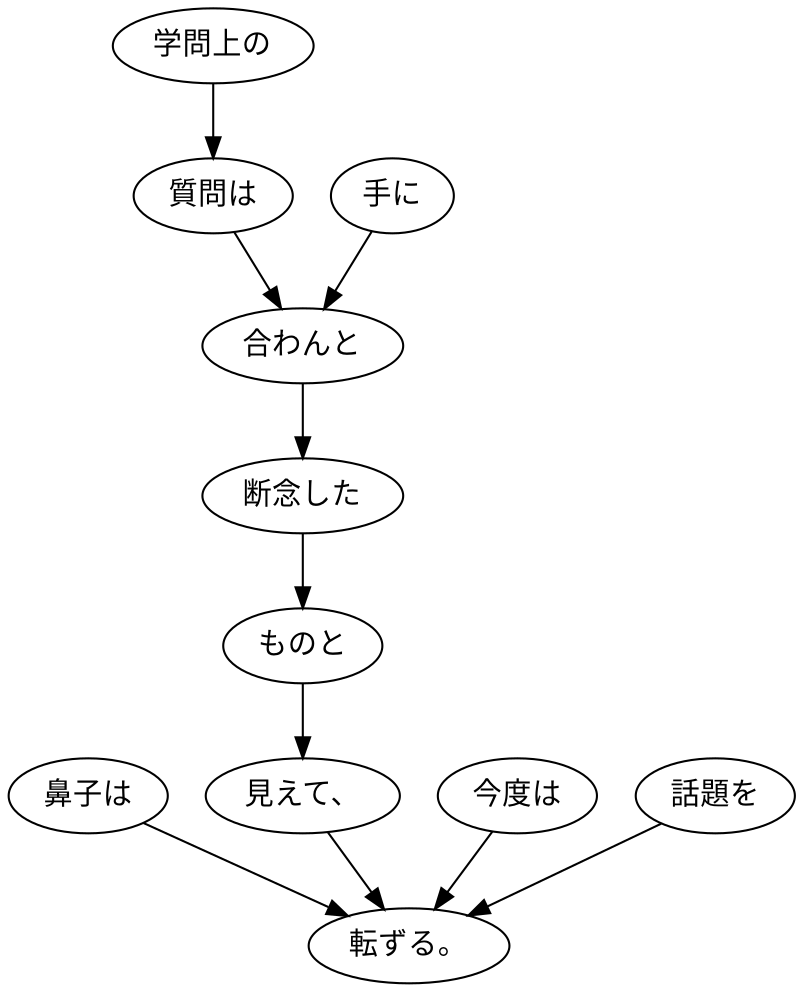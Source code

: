 digraph graph1683 {
	node0 [label="鼻子は"];
	node1 [label="学問上の"];
	node2 [label="質問は"];
	node3 [label="手に"];
	node4 [label="合わんと"];
	node5 [label="断念した"];
	node6 [label="ものと"];
	node7 [label="見えて、"];
	node8 [label="今度は"];
	node9 [label="話題を"];
	node10 [label="転ずる。"];
	node0 -> node10;
	node1 -> node2;
	node2 -> node4;
	node3 -> node4;
	node4 -> node5;
	node5 -> node6;
	node6 -> node7;
	node7 -> node10;
	node8 -> node10;
	node9 -> node10;
}
